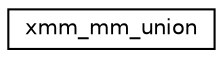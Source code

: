 digraph "Graphical Class Hierarchy"
{
  edge [fontname="Helvetica",fontsize="10",labelfontname="Helvetica",labelfontsize="10"];
  node [fontname="Helvetica",fontsize="10",shape=record];
  rankdir="LR";
  Node1 [label="xmm_mm_union",height=0.2,width=0.4,color="black", fillcolor="white", style="filled",URL="$unionxmm__mm__union.html"];
}

